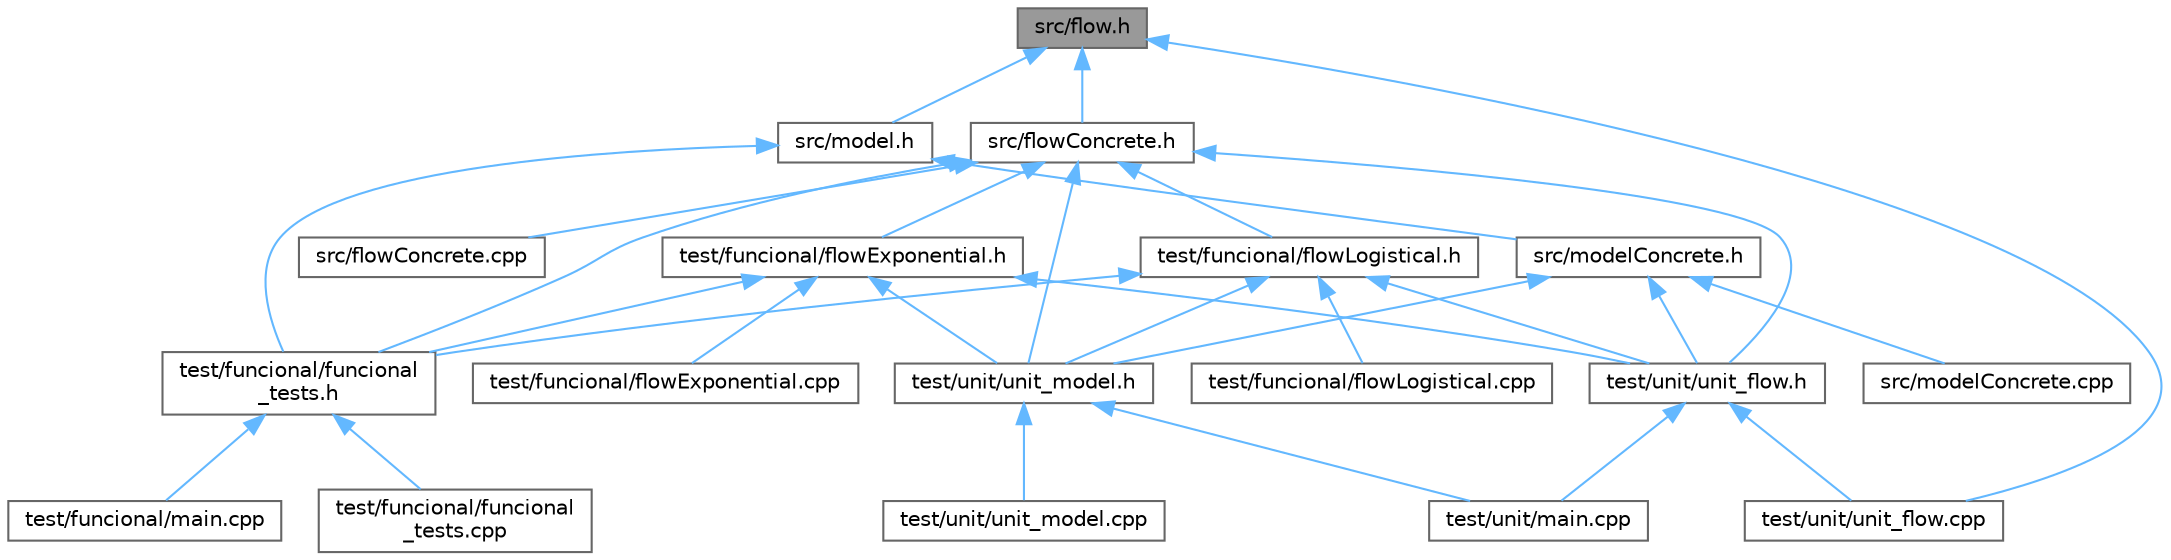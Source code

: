 digraph "src/flow.h"
{
 // LATEX_PDF_SIZE
  bgcolor="transparent";
  edge [fontname=Helvetica,fontsize=10,labelfontname=Helvetica,labelfontsize=10];
  node [fontname=Helvetica,fontsize=10,shape=box,height=0.2,width=0.4];
  Node1 [label="src/flow.h",height=0.2,width=0.4,color="gray40", fillcolor="grey60", style="filled", fontcolor="black",tooltip="Contains the public methods of the flow class."];
  Node1 -> Node2 [dir="back",color="steelblue1",style="solid"];
  Node2 [label="src/flowConcrete.h",height=0.2,width=0.4,color="grey40", fillcolor="white", style="filled",URL="$flow_concrete_8h.html",tooltip="Contains the proper implementation of the flow class."];
  Node2 -> Node3 [dir="back",color="steelblue1",style="solid"];
  Node3 [label="src/flowConcrete.cpp",height=0.2,width=0.4,color="grey40", fillcolor="white", style="filled",URL="$flow_concrete_8cpp.html",tooltip=" "];
  Node2 -> Node4 [dir="back",color="steelblue1",style="solid"];
  Node4 [label="test/funcional/flowExponential.h",height=0.2,width=0.4,color="grey40", fillcolor="white", style="filled",URL="$flow_exponential_8h.html",tooltip="Contains the code necessary to run the functional exponential tests."];
  Node4 -> Node5 [dir="back",color="steelblue1",style="solid"];
  Node5 [label="test/funcional/flowExponential.cpp",height=0.2,width=0.4,color="grey40", fillcolor="white", style="filled",URL="$flow_exponential_8cpp.html",tooltip=" "];
  Node4 -> Node6 [dir="back",color="steelblue1",style="solid"];
  Node6 [label="test/funcional/funcional\l_tests.h",height=0.2,width=0.4,color="grey40", fillcolor="white", style="filled",URL="$funcional__tests_8h.html",tooltip="Runs the functional tests."];
  Node6 -> Node7 [dir="back",color="steelblue1",style="solid"];
  Node7 [label="test/funcional/funcional\l_tests.cpp",height=0.2,width=0.4,color="grey40", fillcolor="white", style="filled",URL="$funcional__tests_8cpp.html",tooltip=" "];
  Node6 -> Node8 [dir="back",color="steelblue1",style="solid"];
  Node8 [label="test/funcional/main.cpp",height=0.2,width=0.4,color="grey40", fillcolor="white", style="filled",URL="$funcional_2main_8cpp.html",tooltip=" "];
  Node4 -> Node9 [dir="back",color="steelblue1",style="solid"];
  Node9 [label="test/unit/unit_flow.h",height=0.2,width=0.4,color="grey40", fillcolor="white", style="filled",URL="$unit__flow_8h.html",tooltip=" "];
  Node9 -> Node10 [dir="back",color="steelblue1",style="solid"];
  Node10 [label="test/unit/main.cpp",height=0.2,width=0.4,color="grey40", fillcolor="white", style="filled",URL="$unit_2main_8cpp.html",tooltip=" "];
  Node9 -> Node11 [dir="back",color="steelblue1",style="solid"];
  Node11 [label="test/unit/unit_flow.cpp",height=0.2,width=0.4,color="grey40", fillcolor="white", style="filled",URL="$unit__flow_8cpp.html",tooltip=" "];
  Node4 -> Node12 [dir="back",color="steelblue1",style="solid"];
  Node12 [label="test/unit/unit_model.h",height=0.2,width=0.4,color="grey40", fillcolor="white", style="filled",URL="$unit__model_8h.html",tooltip=" "];
  Node12 -> Node10 [dir="back",color="steelblue1",style="solid"];
  Node12 -> Node13 [dir="back",color="steelblue1",style="solid"];
  Node13 [label="test/unit/unit_model.cpp",height=0.2,width=0.4,color="grey40", fillcolor="white", style="filled",URL="$unit__model_8cpp.html",tooltip=" "];
  Node2 -> Node14 [dir="back",color="steelblue1",style="solid"];
  Node14 [label="test/funcional/flowLogistical.h",height=0.2,width=0.4,color="grey40", fillcolor="white", style="filled",URL="$flow_logistical_8h.html",tooltip=" "];
  Node14 -> Node15 [dir="back",color="steelblue1",style="solid"];
  Node15 [label="test/funcional/flowLogistical.cpp",height=0.2,width=0.4,color="grey40", fillcolor="white", style="filled",URL="$flow_logistical_8cpp.html",tooltip=" "];
  Node14 -> Node6 [dir="back",color="steelblue1",style="solid"];
  Node14 -> Node9 [dir="back",color="steelblue1",style="solid"];
  Node14 -> Node12 [dir="back",color="steelblue1",style="solid"];
  Node2 -> Node6 [dir="back",color="steelblue1",style="solid"];
  Node2 -> Node9 [dir="back",color="steelblue1",style="solid"];
  Node2 -> Node12 [dir="back",color="steelblue1",style="solid"];
  Node1 -> Node16 [dir="back",color="steelblue1",style="solid"];
  Node16 [label="src/model.h",height=0.2,width=0.4,color="grey40", fillcolor="white", style="filled",URL="$model_8h.html",tooltip="Contains the public methods of the model (simulation) class."];
  Node16 -> Node17 [dir="back",color="steelblue1",style="solid"];
  Node17 [label="src/modelConcrete.h",height=0.2,width=0.4,color="grey40", fillcolor="white", style="filled",URL="$model_concrete_8h.html",tooltip="Contains the implementation per se of the simulation model."];
  Node17 -> Node18 [dir="back",color="steelblue1",style="solid"];
  Node18 [label="src/modelConcrete.cpp",height=0.2,width=0.4,color="grey40", fillcolor="white", style="filled",URL="$model_concrete_8cpp.html",tooltip=" "];
  Node17 -> Node9 [dir="back",color="steelblue1",style="solid"];
  Node17 -> Node12 [dir="back",color="steelblue1",style="solid"];
  Node16 -> Node6 [dir="back",color="steelblue1",style="solid"];
  Node1 -> Node11 [dir="back",color="steelblue1",style="solid"];
}
